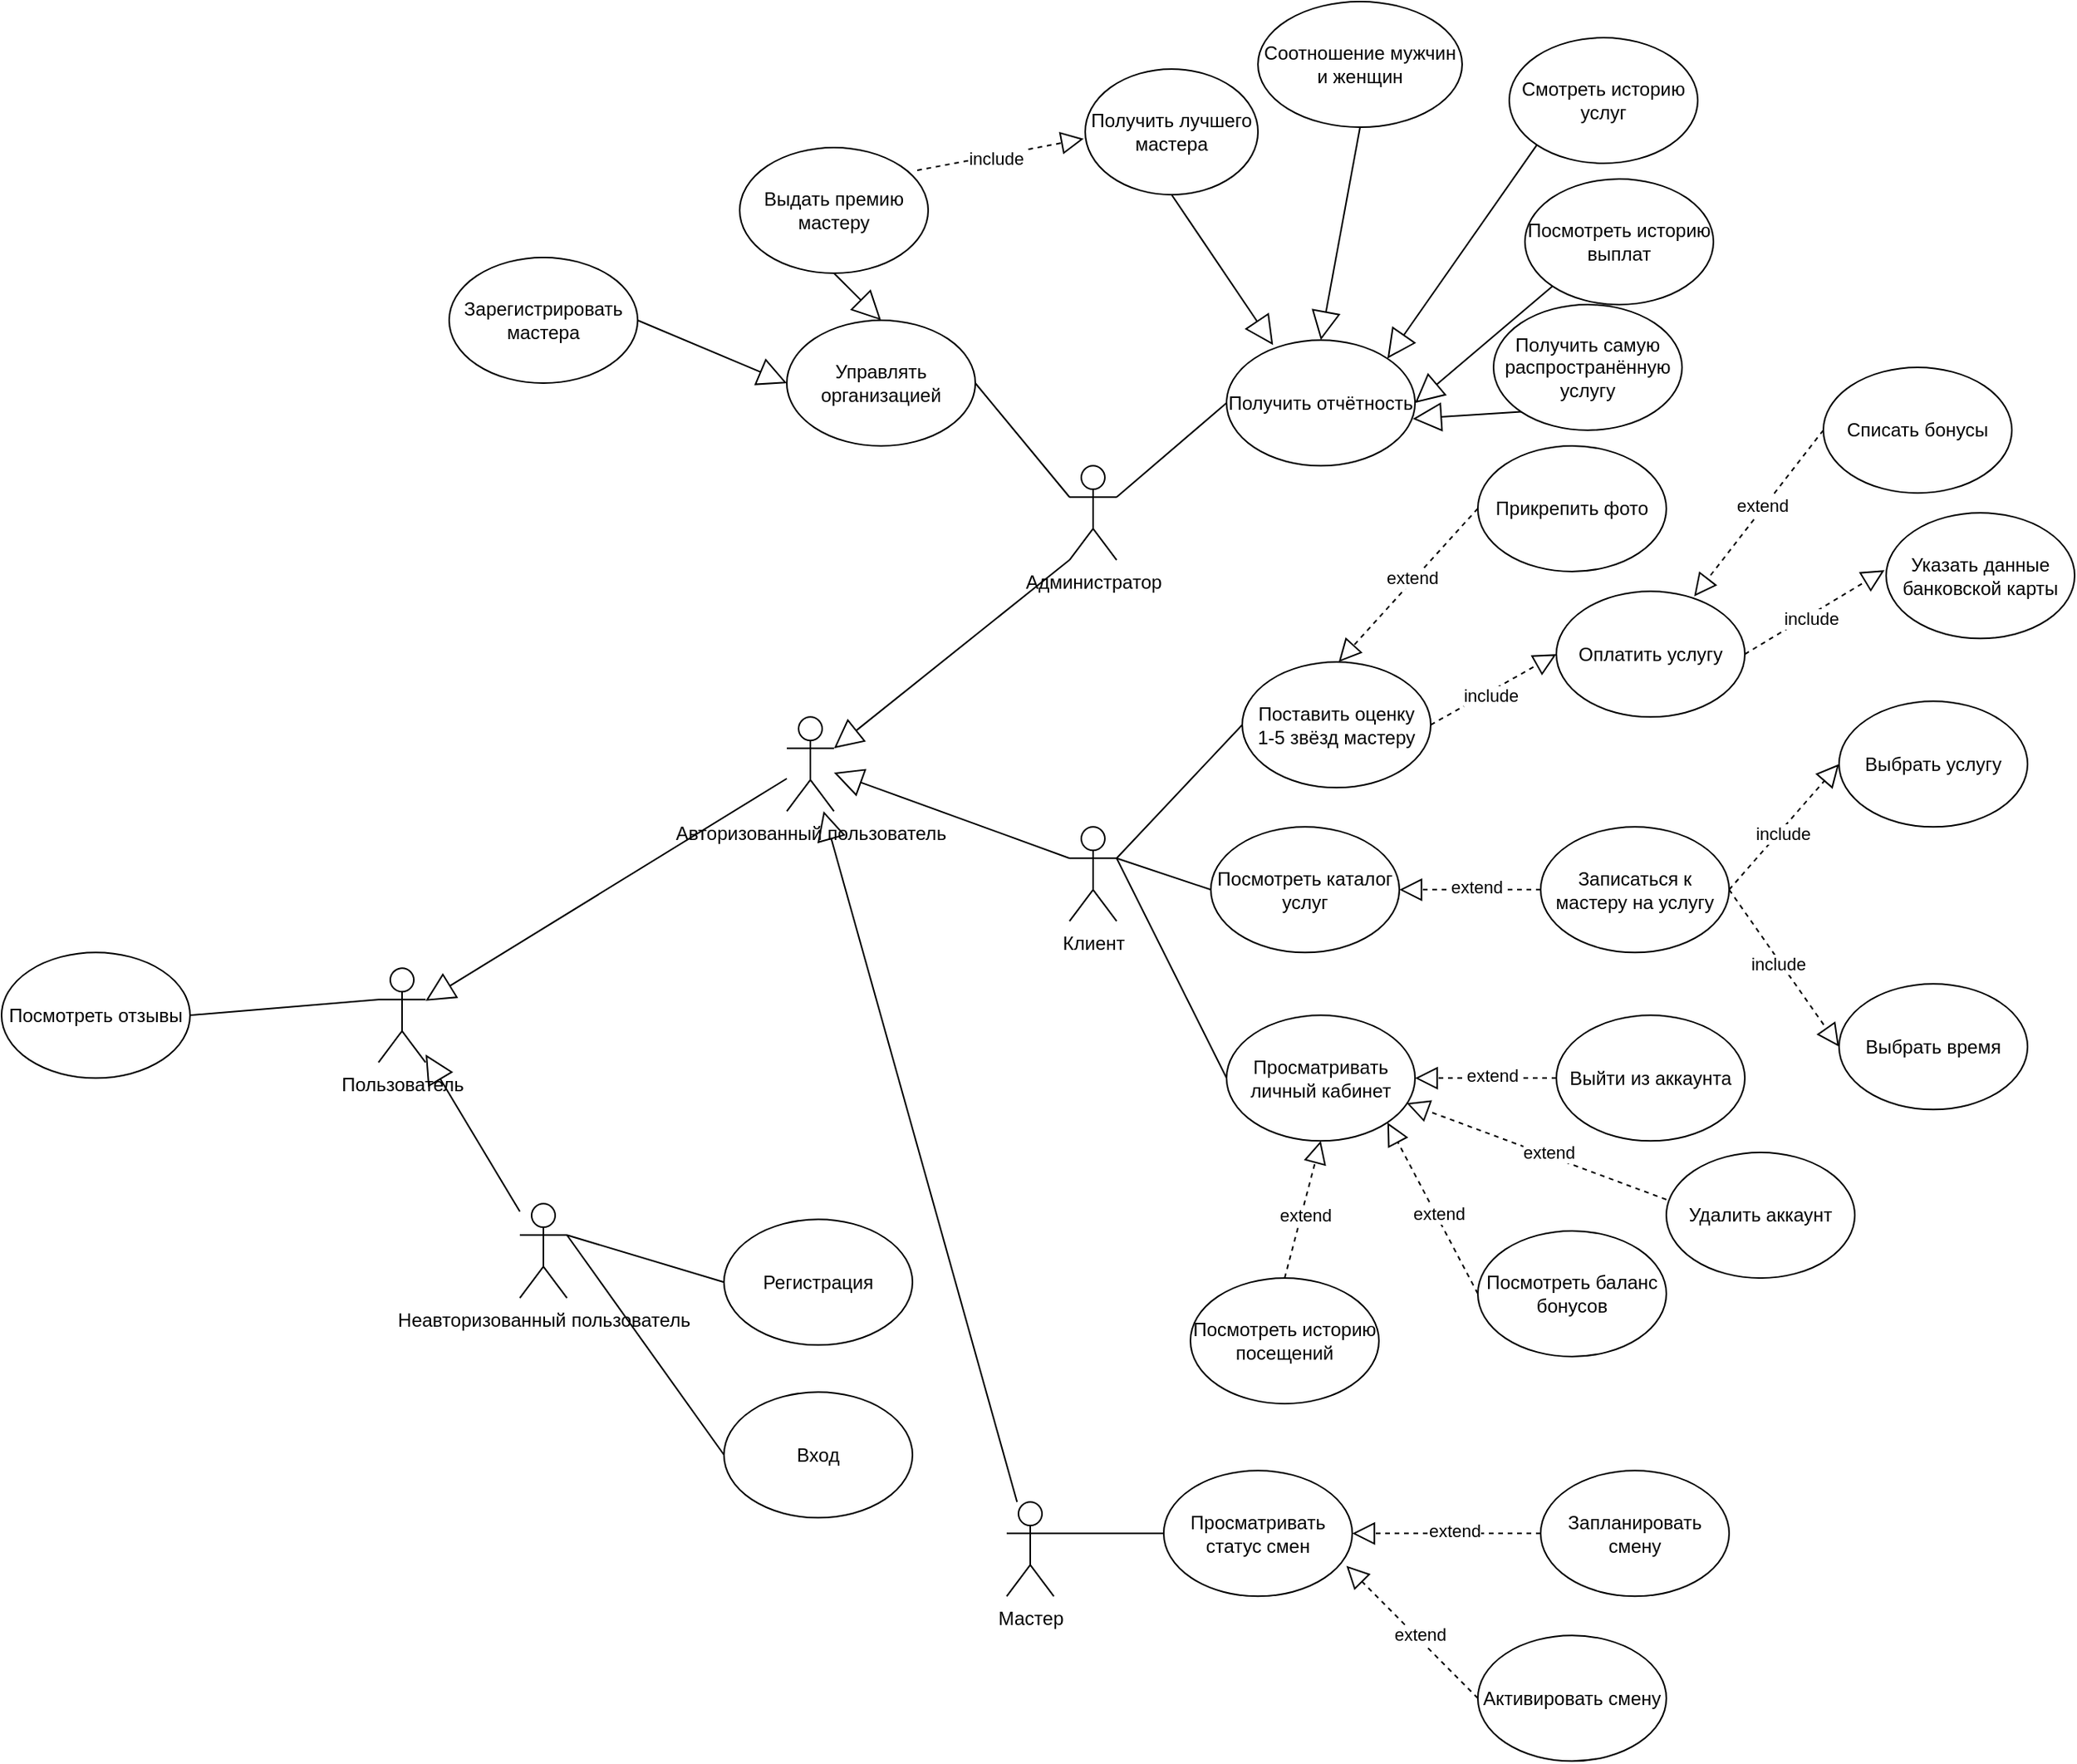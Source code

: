 <mxfile version="23.1.2" type="device">
  <diagram name="Страница — 1" id="D-FxZyVeJGkOwdfpk2Z6">
    <mxGraphModel dx="1415" dy="631" grid="1" gridSize="10" guides="1" tooltips="1" connect="1" arrows="1" fold="1" page="1" pageScale="1" pageWidth="1654" pageHeight="2336" math="0" shadow="0">
      <root>
        <mxCell id="0" />
        <mxCell id="1" parent="0" />
        <mxCell id="R916w9tJBKQPmw4_iePh-1" value="Неавторизованный пользователь&lt;br&gt;" style="shape=umlActor;verticalLabelPosition=bottom;verticalAlign=top;html=1;outlineConnect=0;" vertex="1" parent="1">
          <mxGeometry x="430" y="852.64" width="30" height="60" as="geometry" />
        </mxCell>
        <mxCell id="R916w9tJBKQPmw4_iePh-7" value="Регистрация" style="ellipse;whiteSpace=wrap;html=1;" vertex="1" parent="1">
          <mxGeometry x="560" y="862.64" width="120" height="80" as="geometry" />
        </mxCell>
        <mxCell id="R916w9tJBKQPmw4_iePh-12" value="" style="endArrow=none;html=1;rounded=0;entryX=0;entryY=0.5;entryDx=0;entryDy=0;" edge="1" parent="1" target="R916w9tJBKQPmw4_iePh-7">
          <mxGeometry width="50" height="50" relative="1" as="geometry">
            <mxPoint x="460" y="872.64" as="sourcePoint" />
            <mxPoint x="640" y="862.64" as="targetPoint" />
          </mxGeometry>
        </mxCell>
        <mxCell id="R916w9tJBKQPmw4_iePh-14" value="Вход" style="ellipse;whiteSpace=wrap;html=1;" vertex="1" parent="1">
          <mxGeometry x="560" y="972.64" width="120" height="80" as="geometry" />
        </mxCell>
        <mxCell id="R916w9tJBKQPmw4_iePh-15" value="" style="endArrow=none;html=1;rounded=0;entryX=0;entryY=0.5;entryDx=0;entryDy=0;exitX=1;exitY=0.333;exitDx=0;exitDy=0;exitPerimeter=0;" edge="1" parent="1" source="R916w9tJBKQPmw4_iePh-1" target="R916w9tJBKQPmw4_iePh-14">
          <mxGeometry width="50" height="50" relative="1" as="geometry">
            <mxPoint x="590" y="912.64" as="sourcePoint" />
            <mxPoint x="640" y="862.64" as="targetPoint" />
          </mxGeometry>
        </mxCell>
        <mxCell id="R916w9tJBKQPmw4_iePh-16" value="Авторизованный пользователь" style="shape=umlActor;verticalLabelPosition=bottom;verticalAlign=top;html=1;outlineConnect=0;" vertex="1" parent="1">
          <mxGeometry x="600" y="542.64" width="30" height="60" as="geometry" />
        </mxCell>
        <mxCell id="R916w9tJBKQPmw4_iePh-17" value="Пользователь" style="shape=umlActor;verticalLabelPosition=bottom;verticalAlign=top;html=1;outlineConnect=0;" vertex="1" parent="1">
          <mxGeometry x="340" y="702.64" width="30" height="60" as="geometry" />
        </mxCell>
        <mxCell id="R916w9tJBKQPmw4_iePh-20" value="" style="endArrow=block;endSize=16;endFill=0;html=1;rounded=0;" edge="1" parent="1" source="R916w9tJBKQPmw4_iePh-16" target="R916w9tJBKQPmw4_iePh-17">
          <mxGeometry width="160" relative="1" as="geometry">
            <mxPoint x="410" y="722.64" as="sourcePoint" />
            <mxPoint x="540" y="512.64" as="targetPoint" />
          </mxGeometry>
        </mxCell>
        <mxCell id="R916w9tJBKQPmw4_iePh-21" value="" style="endArrow=block;endSize=16;endFill=0;html=1;rounded=0;" edge="1" parent="1" source="R916w9tJBKQPmw4_iePh-1" target="R916w9tJBKQPmw4_iePh-17">
          <mxGeometry width="160" relative="1" as="geometry">
            <mxPoint x="400" y="692.64" as="sourcePoint" />
            <mxPoint x="320" y="662.64" as="targetPoint" />
          </mxGeometry>
        </mxCell>
        <mxCell id="R916w9tJBKQPmw4_iePh-22" value="Мастер" style="shape=umlActor;verticalLabelPosition=bottom;verticalAlign=top;html=1;outlineConnect=0;" vertex="1" parent="1">
          <mxGeometry x="740" y="1042.64" width="30" height="60" as="geometry" />
        </mxCell>
        <mxCell id="R916w9tJBKQPmw4_iePh-23" value="Клиент" style="shape=umlActor;verticalLabelPosition=bottom;verticalAlign=top;html=1;outlineConnect=0;" vertex="1" parent="1">
          <mxGeometry x="780" y="612.64" width="30" height="60" as="geometry" />
        </mxCell>
        <mxCell id="R916w9tJBKQPmw4_iePh-24" value="Администратор" style="shape=umlActor;verticalLabelPosition=bottom;verticalAlign=top;html=1;outlineConnect=0;" vertex="1" parent="1">
          <mxGeometry x="780" y="382.64" width="30" height="60" as="geometry" />
        </mxCell>
        <mxCell id="R916w9tJBKQPmw4_iePh-27" value="" style="endArrow=block;endSize=16;endFill=0;html=1;rounded=0;entryX=1;entryY=0.333;entryDx=0;entryDy=0;entryPerimeter=0;exitX=0;exitY=1;exitDx=0;exitDy=0;exitPerimeter=0;" edge="1" parent="1" source="R916w9tJBKQPmw4_iePh-24" target="R916w9tJBKQPmw4_iePh-16">
          <mxGeometry width="160" relative="1" as="geometry">
            <mxPoint x="630" y="600.64" as="sourcePoint" />
            <mxPoint x="380" y="734.64" as="targetPoint" />
          </mxGeometry>
        </mxCell>
        <mxCell id="R916w9tJBKQPmw4_iePh-28" value="" style="endArrow=block;endSize=16;endFill=0;html=1;rounded=0;exitX=0;exitY=0.333;exitDx=0;exitDy=0;exitPerimeter=0;" edge="1" parent="1" source="R916w9tJBKQPmw4_iePh-23" target="R916w9tJBKQPmw4_iePh-16">
          <mxGeometry width="160" relative="1" as="geometry">
            <mxPoint x="800" y="496.64" as="sourcePoint" />
            <mxPoint x="660" y="582.64" as="targetPoint" />
          </mxGeometry>
        </mxCell>
        <mxCell id="R916w9tJBKQPmw4_iePh-30" value="" style="endArrow=block;endSize=16;endFill=0;html=1;rounded=0;" edge="1" parent="1" source="R916w9tJBKQPmw4_iePh-22" target="R916w9tJBKQPmw4_iePh-16">
          <mxGeometry width="160" relative="1" as="geometry">
            <mxPoint x="800" y="587.64" as="sourcePoint" />
            <mxPoint x="640" y="582.64" as="targetPoint" />
          </mxGeometry>
        </mxCell>
        <mxCell id="R916w9tJBKQPmw4_iePh-31" value="Посмотреть каталог услуг" style="ellipse;whiteSpace=wrap;html=1;" vertex="1" parent="1">
          <mxGeometry x="870" y="612.64" width="120" height="80" as="geometry" />
        </mxCell>
        <mxCell id="R916w9tJBKQPmw4_iePh-32" value="" style="endArrow=none;html=1;rounded=0;exitX=1;exitY=0.333;exitDx=0;exitDy=0;exitPerimeter=0;entryX=0;entryY=0.5;entryDx=0;entryDy=0;" edge="1" parent="1" source="R916w9tJBKQPmw4_iePh-23" target="R916w9tJBKQPmw4_iePh-31">
          <mxGeometry width="50" height="50" relative="1" as="geometry">
            <mxPoint x="850" y="702.64" as="sourcePoint" />
            <mxPoint x="900" y="652.64" as="targetPoint" />
          </mxGeometry>
        </mxCell>
        <mxCell id="R916w9tJBKQPmw4_iePh-39" value="" style="endArrow=block;dashed=1;endFill=0;endSize=12;html=1;rounded=0;entryX=1;entryY=0.5;entryDx=0;entryDy=0;exitX=0;exitY=0.5;exitDx=0;exitDy=0;" edge="1" parent="1" source="R916w9tJBKQPmw4_iePh-40" target="R916w9tJBKQPmw4_iePh-31">
          <mxGeometry width="160" relative="1" as="geometry">
            <mxPoint x="1040" y="542.64" as="sourcePoint" />
            <mxPoint x="1140" y="582.64" as="targetPoint" />
          </mxGeometry>
        </mxCell>
        <mxCell id="R916w9tJBKQPmw4_iePh-44" value="extend" style="edgeLabel;html=1;align=center;verticalAlign=middle;resizable=0;points=[];" vertex="1" connectable="0" parent="R916w9tJBKQPmw4_iePh-39">
          <mxGeometry x="-0.075" y="-2" relative="1" as="geometry">
            <mxPoint as="offset" />
          </mxGeometry>
        </mxCell>
        <mxCell id="R916w9tJBKQPmw4_iePh-40" value="Записаться к мастеру на услугу" style="ellipse;whiteSpace=wrap;html=1;" vertex="1" parent="1">
          <mxGeometry x="1080" y="612.64" width="120" height="80" as="geometry" />
        </mxCell>
        <mxCell id="R916w9tJBKQPmw4_iePh-46" value="" style="endArrow=block;dashed=1;endFill=0;endSize=12;html=1;rounded=0;exitX=1;exitY=0.5;exitDx=0;exitDy=0;entryX=0;entryY=0.5;entryDx=0;entryDy=0;" edge="1" parent="1" source="R916w9tJBKQPmw4_iePh-40" target="R916w9tJBKQPmw4_iePh-50">
          <mxGeometry width="160" relative="1" as="geometry">
            <mxPoint x="1330" y="592.64" as="sourcePoint" />
            <mxPoint x="1330" y="562.64" as="targetPoint" />
          </mxGeometry>
        </mxCell>
        <mxCell id="R916w9tJBKQPmw4_iePh-47" value="include" style="edgeLabel;html=1;align=center;verticalAlign=middle;resizable=0;points=[];" vertex="1" connectable="0" parent="R916w9tJBKQPmw4_iePh-46">
          <mxGeometry x="-0.075" y="-2" relative="1" as="geometry">
            <mxPoint as="offset" />
          </mxGeometry>
        </mxCell>
        <mxCell id="R916w9tJBKQPmw4_iePh-48" value="" style="endArrow=block;dashed=1;endFill=0;endSize=12;html=1;rounded=0;entryX=0;entryY=0.5;entryDx=0;entryDy=0;" edge="1" parent="1" target="R916w9tJBKQPmw4_iePh-51">
          <mxGeometry width="160" relative="1" as="geometry">
            <mxPoint x="1200" y="652.64" as="sourcePoint" />
            <mxPoint x="1330" y="652.64" as="targetPoint" />
            <Array as="points" />
          </mxGeometry>
        </mxCell>
        <mxCell id="R916w9tJBKQPmw4_iePh-49" value="include" style="edgeLabel;html=1;align=center;verticalAlign=middle;resizable=0;points=[];" vertex="1" connectable="0" parent="R916w9tJBKQPmw4_iePh-48">
          <mxGeometry x="-0.075" y="-2" relative="1" as="geometry">
            <mxPoint as="offset" />
          </mxGeometry>
        </mxCell>
        <mxCell id="R916w9tJBKQPmw4_iePh-50" value="Выбрать услугу" style="ellipse;whiteSpace=wrap;html=1;" vertex="1" parent="1">
          <mxGeometry x="1270" y="532.64" width="120" height="80" as="geometry" />
        </mxCell>
        <mxCell id="R916w9tJBKQPmw4_iePh-51" value="Выбрать время" style="ellipse;whiteSpace=wrap;html=1;" vertex="1" parent="1">
          <mxGeometry x="1270" y="712.64" width="120" height="80" as="geometry" />
        </mxCell>
        <mxCell id="R916w9tJBKQPmw4_iePh-52" value="" style="endArrow=none;html=1;rounded=0;exitX=1;exitY=0.333;exitDx=0;exitDy=0;exitPerimeter=0;entryX=0;entryY=0.5;entryDx=0;entryDy=0;" edge="1" parent="1" source="R916w9tJBKQPmw4_iePh-23" target="R916w9tJBKQPmw4_iePh-53">
          <mxGeometry width="50" height="50" relative="1" as="geometry">
            <mxPoint x="820" y="642.64" as="sourcePoint" />
            <mxPoint x="890" y="572.64" as="targetPoint" />
          </mxGeometry>
        </mxCell>
        <mxCell id="R916w9tJBKQPmw4_iePh-53" value="Поставить оценку &lt;br&gt;1-5 звёзд мастеру" style="ellipse;whiteSpace=wrap;html=1;" vertex="1" parent="1">
          <mxGeometry x="890" y="507.64" width="120" height="80" as="geometry" />
        </mxCell>
        <mxCell id="R916w9tJBKQPmw4_iePh-56" value="" style="endArrow=block;dashed=1;endFill=0;endSize=12;html=1;rounded=0;exitX=1;exitY=0.5;exitDx=0;exitDy=0;entryX=0;entryY=0.5;entryDx=0;entryDy=0;" edge="1" parent="1" source="R916w9tJBKQPmw4_iePh-53" target="R916w9tJBKQPmw4_iePh-58">
          <mxGeometry width="160" relative="1" as="geometry">
            <mxPoint x="1010.0" y="545.14" as="sourcePoint" />
            <mxPoint x="1120" y="550.64" as="targetPoint" />
          </mxGeometry>
        </mxCell>
        <mxCell id="R916w9tJBKQPmw4_iePh-57" value="include" style="edgeLabel;html=1;align=center;verticalAlign=middle;resizable=0;points=[];" vertex="1" connectable="0" parent="R916w9tJBKQPmw4_iePh-56">
          <mxGeometry x="-0.075" y="-2" relative="1" as="geometry">
            <mxPoint as="offset" />
          </mxGeometry>
        </mxCell>
        <mxCell id="R916w9tJBKQPmw4_iePh-58" value="Оплатить услугу" style="ellipse;whiteSpace=wrap;html=1;" vertex="1" parent="1">
          <mxGeometry x="1090" y="462.64" width="120" height="80" as="geometry" />
        </mxCell>
        <mxCell id="R916w9tJBKQPmw4_iePh-60" value="" style="endArrow=block;dashed=1;endFill=0;endSize=12;html=1;rounded=0;exitX=1;exitY=0.5;exitDx=0;exitDy=0;entryX=-0.009;entryY=0.456;entryDx=0;entryDy=0;entryPerimeter=0;" edge="1" parent="1" source="R916w9tJBKQPmw4_iePh-58" target="R916w9tJBKQPmw4_iePh-62">
          <mxGeometry width="160" relative="1" as="geometry">
            <mxPoint x="1270" y="497.64" as="sourcePoint" />
            <mxPoint x="1300" y="462.64" as="targetPoint" />
          </mxGeometry>
        </mxCell>
        <mxCell id="R916w9tJBKQPmw4_iePh-61" value="include" style="edgeLabel;html=1;align=center;verticalAlign=middle;resizable=0;points=[];" vertex="1" connectable="0" parent="R916w9tJBKQPmw4_iePh-60">
          <mxGeometry x="-0.075" y="-2" relative="1" as="geometry">
            <mxPoint as="offset" />
          </mxGeometry>
        </mxCell>
        <mxCell id="R916w9tJBKQPmw4_iePh-62" value="Указать данные банковской карты" style="ellipse;whiteSpace=wrap;html=1;" vertex="1" parent="1">
          <mxGeometry x="1300" y="412.64" width="120" height="80" as="geometry" />
        </mxCell>
        <mxCell id="R916w9tJBKQPmw4_iePh-63" value="Просматривать статус смен" style="ellipse;whiteSpace=wrap;html=1;" vertex="1" parent="1">
          <mxGeometry x="840" y="1022.64" width="120" height="80" as="geometry" />
        </mxCell>
        <mxCell id="R916w9tJBKQPmw4_iePh-64" value="" style="endArrow=none;html=1;rounded=0;entryX=1;entryY=0.333;entryDx=0;entryDy=0;entryPerimeter=0;exitX=0;exitY=0.5;exitDx=0;exitDy=0;" edge="1" parent="1" source="R916w9tJBKQPmw4_iePh-63" target="R916w9tJBKQPmw4_iePh-22">
          <mxGeometry width="50" height="50" relative="1" as="geometry">
            <mxPoint x="900" y="847.64" as="sourcePoint" />
            <mxPoint x="950" y="797.64" as="targetPoint" />
          </mxGeometry>
        </mxCell>
        <mxCell id="R916w9tJBKQPmw4_iePh-65" value="Активировать смену" style="ellipse;whiteSpace=wrap;html=1;" vertex="1" parent="1">
          <mxGeometry x="1040" y="1127.64" width="120" height="80" as="geometry" />
        </mxCell>
        <mxCell id="R916w9tJBKQPmw4_iePh-68" value="Запланировать смену" style="ellipse;whiteSpace=wrap;html=1;" vertex="1" parent="1">
          <mxGeometry x="1080" y="1022.64" width="120" height="80" as="geometry" />
        </mxCell>
        <mxCell id="R916w9tJBKQPmw4_iePh-70" value="" style="endArrow=block;dashed=1;endFill=0;endSize=12;html=1;rounded=0;entryX=1;entryY=0.5;entryDx=0;entryDy=0;exitX=0;exitY=0.5;exitDx=0;exitDy=0;" edge="1" parent="1" source="R916w9tJBKQPmw4_iePh-68" target="R916w9tJBKQPmw4_iePh-63">
          <mxGeometry width="160" relative="1" as="geometry">
            <mxPoint x="1067" y="1062.32" as="sourcePoint" />
            <mxPoint x="977" y="1062.32" as="targetPoint" />
          </mxGeometry>
        </mxCell>
        <mxCell id="R916w9tJBKQPmw4_iePh-71" value="extend" style="edgeLabel;html=1;align=center;verticalAlign=middle;resizable=0;points=[];" vertex="1" connectable="0" parent="R916w9tJBKQPmw4_iePh-70">
          <mxGeometry x="-0.075" y="-2" relative="1" as="geometry">
            <mxPoint as="offset" />
          </mxGeometry>
        </mxCell>
        <mxCell id="R916w9tJBKQPmw4_iePh-74" value="" style="endArrow=block;dashed=1;endFill=0;endSize=12;html=1;rounded=0;exitX=0;exitY=0.5;exitDx=0;exitDy=0;entryX=0.969;entryY=0.758;entryDx=0;entryDy=0;entryPerimeter=0;" edge="1" parent="1" source="R916w9tJBKQPmw4_iePh-65" target="R916w9tJBKQPmw4_iePh-63">
          <mxGeometry width="160" relative="1" as="geometry">
            <mxPoint x="1090" y="1072.64" as="sourcePoint" />
            <mxPoint x="980" y="1057.64" as="targetPoint" />
          </mxGeometry>
        </mxCell>
        <mxCell id="R916w9tJBKQPmw4_iePh-75" value="extend" style="edgeLabel;html=1;align=center;verticalAlign=middle;resizable=0;points=[];" vertex="1" connectable="0" parent="R916w9tJBKQPmw4_iePh-74">
          <mxGeometry x="-0.075" y="-2" relative="1" as="geometry">
            <mxPoint as="offset" />
          </mxGeometry>
        </mxCell>
        <mxCell id="R916w9tJBKQPmw4_iePh-76" value="Просматривать личный кабинет" style="ellipse;whiteSpace=wrap;html=1;" vertex="1" parent="1">
          <mxGeometry x="880" y="732.64" width="120" height="80" as="geometry" />
        </mxCell>
        <mxCell id="R916w9tJBKQPmw4_iePh-77" value="" style="endArrow=none;html=1;rounded=0;entryX=0;entryY=0.5;entryDx=0;entryDy=0;" edge="1" parent="1" target="R916w9tJBKQPmw4_iePh-76">
          <mxGeometry width="50" height="50" relative="1" as="geometry">
            <mxPoint x="810" y="632.64" as="sourcePoint" />
            <mxPoint x="870" y="692.64" as="targetPoint" />
          </mxGeometry>
        </mxCell>
        <mxCell id="R916w9tJBKQPmw4_iePh-78" value="Выйти из аккаунта" style="ellipse;whiteSpace=wrap;html=1;" vertex="1" parent="1">
          <mxGeometry x="1090" y="732.64" width="120" height="80" as="geometry" />
        </mxCell>
        <mxCell id="R916w9tJBKQPmw4_iePh-79" value="" style="endArrow=block;dashed=1;endFill=0;endSize=12;html=1;rounded=0;entryX=1;entryY=0.5;entryDx=0;entryDy=0;exitX=0;exitY=0.5;exitDx=0;exitDy=0;" edge="1" parent="1">
          <mxGeometry width="160" relative="1" as="geometry">
            <mxPoint x="1090" y="772.64" as="sourcePoint" />
            <mxPoint x="1000" y="772.64" as="targetPoint" />
          </mxGeometry>
        </mxCell>
        <mxCell id="R916w9tJBKQPmw4_iePh-80" value="extend" style="edgeLabel;html=1;align=center;verticalAlign=middle;resizable=0;points=[];" vertex="1" connectable="0" parent="R916w9tJBKQPmw4_iePh-79">
          <mxGeometry x="-0.075" y="-2" relative="1" as="geometry">
            <mxPoint as="offset" />
          </mxGeometry>
        </mxCell>
        <mxCell id="R916w9tJBKQPmw4_iePh-82" value="Посмотреть баланс бонусов" style="ellipse;whiteSpace=wrap;html=1;" vertex="1" parent="1">
          <mxGeometry x="1040" y="870" width="120" height="80" as="geometry" />
        </mxCell>
        <mxCell id="R916w9tJBKQPmw4_iePh-83" value="" style="endArrow=block;dashed=1;endFill=0;endSize=12;html=1;rounded=0;exitX=0;exitY=0.5;exitDx=0;exitDy=0;entryX=1;entryY=1;entryDx=0;entryDy=0;" edge="1" parent="1" source="R916w9tJBKQPmw4_iePh-82" target="R916w9tJBKQPmw4_iePh-76">
          <mxGeometry width="160" relative="1" as="geometry">
            <mxPoint x="1080" y="905.19" as="sourcePoint" />
            <mxPoint x="977.4" y="819.91" as="targetPoint" />
          </mxGeometry>
        </mxCell>
        <mxCell id="R916w9tJBKQPmw4_iePh-84" value="extend" style="edgeLabel;html=1;align=center;verticalAlign=middle;resizable=0;points=[];" vertex="1" connectable="0" parent="R916w9tJBKQPmw4_iePh-83">
          <mxGeometry x="-0.075" y="-2" relative="1" as="geometry">
            <mxPoint as="offset" />
          </mxGeometry>
        </mxCell>
        <mxCell id="R916w9tJBKQPmw4_iePh-85" value="Посмотреть историю посещений" style="ellipse;whiteSpace=wrap;html=1;" vertex="1" parent="1">
          <mxGeometry x="857" y="900" width="120" height="80" as="geometry" />
        </mxCell>
        <mxCell id="R916w9tJBKQPmw4_iePh-86" value="" style="endArrow=block;dashed=1;endFill=0;endSize=12;html=1;rounded=0;exitX=0.5;exitY=0;exitDx=0;exitDy=0;entryX=0.5;entryY=1;entryDx=0;entryDy=0;" edge="1" parent="1" source="R916w9tJBKQPmw4_iePh-85" target="R916w9tJBKQPmw4_iePh-76">
          <mxGeometry width="160" relative="1" as="geometry">
            <mxPoint x="860" y="961.19" as="sourcePoint" />
            <mxPoint x="876.0" y="796.64" as="targetPoint" />
          </mxGeometry>
        </mxCell>
        <mxCell id="R916w9tJBKQPmw4_iePh-87" value="extend" style="edgeLabel;html=1;align=center;verticalAlign=middle;resizable=0;points=[];" vertex="1" connectable="0" parent="R916w9tJBKQPmw4_iePh-86">
          <mxGeometry x="-0.075" y="-2" relative="1" as="geometry">
            <mxPoint as="offset" />
          </mxGeometry>
        </mxCell>
        <mxCell id="R916w9tJBKQPmw4_iePh-88" value="Прикрепить фото" style="ellipse;whiteSpace=wrap;html=1;" vertex="1" parent="1">
          <mxGeometry x="1040" y="370" width="120" height="80" as="geometry" />
        </mxCell>
        <mxCell id="R916w9tJBKQPmw4_iePh-89" value="" style="endArrow=block;dashed=1;endFill=0;endSize=12;html=1;rounded=0;entryX=0.595;entryY=0.033;entryDx=0;entryDy=0;exitX=0;exitY=0.5;exitDx=0;exitDy=0;entryPerimeter=0;" edge="1" parent="1">
          <mxGeometry width="160" relative="1" as="geometry">
            <mxPoint x="1040" y="409.83" as="sourcePoint" />
            <mxPoint x="951.4" y="507.64" as="targetPoint" />
          </mxGeometry>
        </mxCell>
        <mxCell id="R916w9tJBKQPmw4_iePh-90" value="extend" style="edgeLabel;html=1;align=center;verticalAlign=middle;resizable=0;points=[];" vertex="1" connectable="0" parent="R916w9tJBKQPmw4_iePh-89">
          <mxGeometry x="-0.075" y="-2" relative="1" as="geometry">
            <mxPoint as="offset" />
          </mxGeometry>
        </mxCell>
        <mxCell id="R916w9tJBKQPmw4_iePh-91" value="Посмотреть отзывы" style="ellipse;whiteSpace=wrap;html=1;" vertex="1" parent="1">
          <mxGeometry x="100" y="692.64" width="120" height="80" as="geometry" />
        </mxCell>
        <mxCell id="R916w9tJBKQPmw4_iePh-92" value="" style="endArrow=none;html=1;rounded=0;exitX=1;exitY=0.5;exitDx=0;exitDy=0;entryX=0;entryY=0.333;entryDx=0;entryDy=0;entryPerimeter=0;" edge="1" parent="1" source="R916w9tJBKQPmw4_iePh-91" target="R916w9tJBKQPmw4_iePh-17">
          <mxGeometry width="50" height="50" relative="1" as="geometry">
            <mxPoint x="320" y="722.64" as="sourcePoint" />
            <mxPoint x="370" y="672.64" as="targetPoint" />
          </mxGeometry>
        </mxCell>
        <mxCell id="R916w9tJBKQPmw4_iePh-96" value="Списать бонусы" style="ellipse;whiteSpace=wrap;html=1;" vertex="1" parent="1">
          <mxGeometry x="1260" y="320" width="120" height="80" as="geometry" />
        </mxCell>
        <mxCell id="R916w9tJBKQPmw4_iePh-97" value="" style="endArrow=block;dashed=1;endFill=0;endSize=12;html=1;rounded=0;entryX=0.731;entryY=0.04;entryDx=0;entryDy=0;exitX=0;exitY=0.5;exitDx=0;exitDy=0;entryPerimeter=0;" edge="1" parent="1" source="R916w9tJBKQPmw4_iePh-96" target="R916w9tJBKQPmw4_iePh-58">
          <mxGeometry width="160" relative="1" as="geometry">
            <mxPoint x="1270" y="364.83" as="sourcePoint" />
            <mxPoint x="1181.4" y="462.64" as="targetPoint" />
          </mxGeometry>
        </mxCell>
        <mxCell id="R916w9tJBKQPmw4_iePh-98" value="extend" style="edgeLabel;html=1;align=center;verticalAlign=middle;resizable=0;points=[];" vertex="1" connectable="0" parent="R916w9tJBKQPmw4_iePh-97">
          <mxGeometry x="-0.075" y="-2" relative="1" as="geometry">
            <mxPoint as="offset" />
          </mxGeometry>
        </mxCell>
        <mxCell id="R916w9tJBKQPmw4_iePh-99" value="Получить отчётность" style="ellipse;whiteSpace=wrap;html=1;" vertex="1" parent="1">
          <mxGeometry x="880" y="302.64" width="120" height="80" as="geometry" />
        </mxCell>
        <mxCell id="R916w9tJBKQPmw4_iePh-100" value="" style="endArrow=none;html=1;rounded=0;exitX=1;exitY=0.333;exitDx=0;exitDy=0;exitPerimeter=0;entryX=0;entryY=0.5;entryDx=0;entryDy=0;" edge="1" target="R916w9tJBKQPmw4_iePh-99" parent="1" source="R916w9tJBKQPmw4_iePh-24">
          <mxGeometry width="50" height="50" relative="1" as="geometry">
            <mxPoint x="790" y="432.64" as="sourcePoint" />
            <mxPoint x="900" y="345" as="targetPoint" />
          </mxGeometry>
        </mxCell>
        <mxCell id="R916w9tJBKQPmw4_iePh-101" value="Управлять организацией" style="ellipse;whiteSpace=wrap;html=1;" vertex="1" parent="1">
          <mxGeometry x="600" y="290" width="120" height="80" as="geometry" />
        </mxCell>
        <mxCell id="R916w9tJBKQPmw4_iePh-102" value="" style="endArrow=none;html=1;rounded=0;exitX=0;exitY=0.333;exitDx=0;exitDy=0;exitPerimeter=0;entryX=1;entryY=0.5;entryDx=0;entryDy=0;" edge="1" target="R916w9tJBKQPmw4_iePh-101" parent="1" source="R916w9tJBKQPmw4_iePh-24">
          <mxGeometry width="50" height="50" relative="1" as="geometry">
            <mxPoint x="770" y="402.64" as="sourcePoint" />
            <mxPoint x="903" y="475" as="targetPoint" />
          </mxGeometry>
        </mxCell>
        <mxCell id="R916w9tJBKQPmw4_iePh-104" value="Смотреть историю услуг" style="ellipse;whiteSpace=wrap;html=1;" vertex="1" parent="1">
          <mxGeometry x="1060" y="110" width="120" height="80" as="geometry" />
        </mxCell>
        <mxCell id="R916w9tJBKQPmw4_iePh-108" value="Посмотреть историю выплат" style="ellipse;whiteSpace=wrap;html=1;" vertex="1" parent="1">
          <mxGeometry x="1070" y="200" width="120" height="80" as="geometry" />
        </mxCell>
        <mxCell id="R916w9tJBKQPmw4_iePh-111" value="Получить самую распространённую услугу" style="ellipse;whiteSpace=wrap;html=1;" vertex="1" parent="1">
          <mxGeometry x="1050" y="280" width="120" height="80" as="geometry" />
        </mxCell>
        <mxCell id="R916w9tJBKQPmw4_iePh-113" value="Соотношение мужчин и женщин" style="ellipse;whiteSpace=wrap;html=1;" vertex="1" parent="1">
          <mxGeometry x="900" y="87" width="130" height="80" as="geometry" />
        </mxCell>
        <mxCell id="R916w9tJBKQPmw4_iePh-115" value="Получить лучшего мастера" style="ellipse;whiteSpace=wrap;html=1;" vertex="1" parent="1">
          <mxGeometry x="790" y="130" width="110" height="80" as="geometry" />
        </mxCell>
        <mxCell id="R916w9tJBKQPmw4_iePh-116" value="Выдать премию мастеру" style="ellipse;whiteSpace=wrap;html=1;" vertex="1" parent="1">
          <mxGeometry x="570" y="180" width="120" height="80" as="geometry" />
        </mxCell>
        <mxCell id="R916w9tJBKQPmw4_iePh-120" value="" style="endArrow=block;dashed=1;endFill=0;endSize=12;html=1;rounded=0;exitX=0.942;exitY=0.181;exitDx=0;exitDy=0;entryX=-0.009;entryY=0.555;entryDx=0;entryDy=0;entryPerimeter=0;exitPerimeter=0;" edge="1" parent="1" source="R916w9tJBKQPmw4_iePh-116" target="R916w9tJBKQPmw4_iePh-115">
          <mxGeometry width="160" relative="1" as="geometry">
            <mxPoint x="730" y="215" as="sourcePoint" />
            <mxPoint x="810" y="170" as="targetPoint" />
          </mxGeometry>
        </mxCell>
        <mxCell id="R916w9tJBKQPmw4_iePh-121" value="include" style="edgeLabel;html=1;align=center;verticalAlign=middle;resizable=0;points=[];" vertex="1" connectable="0" parent="R916w9tJBKQPmw4_iePh-120">
          <mxGeometry x="-0.075" y="-2" relative="1" as="geometry">
            <mxPoint as="offset" />
          </mxGeometry>
        </mxCell>
        <mxCell id="R916w9tJBKQPmw4_iePh-122" value="Зарегистрировать мастера" style="ellipse;whiteSpace=wrap;html=1;" vertex="1" parent="1">
          <mxGeometry x="385" y="250" width="120" height="80" as="geometry" />
        </mxCell>
        <mxCell id="R916w9tJBKQPmw4_iePh-124" value="" style="endArrow=block;dashed=1;endFill=0;endSize=12;html=1;rounded=0;entryX=0.955;entryY=0.699;entryDx=0;entryDy=0;entryPerimeter=0;" edge="1" parent="1" target="R916w9tJBKQPmw4_iePh-76">
          <mxGeometry width="160" relative="1" as="geometry">
            <mxPoint x="1160" y="850" as="sourcePoint" />
            <mxPoint x="1230" y="870" as="targetPoint" />
          </mxGeometry>
        </mxCell>
        <mxCell id="R916w9tJBKQPmw4_iePh-125" value="extend" style="edgeLabel;html=1;align=center;verticalAlign=middle;resizable=0;points=[];" vertex="1" connectable="0" parent="R916w9tJBKQPmw4_iePh-124">
          <mxGeometry x="-0.075" y="-2" relative="1" as="geometry">
            <mxPoint as="offset" />
          </mxGeometry>
        </mxCell>
        <mxCell id="R916w9tJBKQPmw4_iePh-126" value="Удалить аккаунт" style="ellipse;whiteSpace=wrap;html=1;" vertex="1" parent="1">
          <mxGeometry x="1160" y="820" width="120" height="80" as="geometry" />
        </mxCell>
        <mxCell id="R916w9tJBKQPmw4_iePh-128" value="" style="endArrow=block;endSize=16;endFill=0;html=1;rounded=0;entryX=0;entryY=0.5;entryDx=0;entryDy=0;exitX=1;exitY=0.5;exitDx=0;exitDy=0;" edge="1" parent="1" source="R916w9tJBKQPmw4_iePh-122" target="R916w9tJBKQPmw4_iePh-101">
          <mxGeometry width="160" relative="1" as="geometry">
            <mxPoint x="620" y="360" as="sourcePoint" />
            <mxPoint x="470" y="497" as="targetPoint" />
          </mxGeometry>
        </mxCell>
        <mxCell id="R916w9tJBKQPmw4_iePh-129" value="" style="endArrow=block;endSize=16;endFill=0;html=1;rounded=0;entryX=0.5;entryY=0;entryDx=0;entryDy=0;exitX=0.5;exitY=1;exitDx=0;exitDy=0;" edge="1" parent="1" source="R916w9tJBKQPmw4_iePh-116" target="R916w9tJBKQPmw4_iePh-101">
          <mxGeometry width="160" relative="1" as="geometry">
            <mxPoint x="810" y="456" as="sourcePoint" />
            <mxPoint x="660" y="593" as="targetPoint" />
          </mxGeometry>
        </mxCell>
        <mxCell id="R916w9tJBKQPmw4_iePh-131" value="" style="endArrow=block;endSize=16;endFill=0;html=1;rounded=0;entryX=0.5;entryY=0;entryDx=0;entryDy=0;exitX=0.5;exitY=1;exitDx=0;exitDy=0;" edge="1" parent="1" source="R916w9tJBKQPmw4_iePh-113" target="R916w9tJBKQPmw4_iePh-99">
          <mxGeometry width="160" relative="1" as="geometry">
            <mxPoint x="640" y="270" as="sourcePoint" />
            <mxPoint x="670" y="300" as="targetPoint" />
          </mxGeometry>
        </mxCell>
        <mxCell id="R916w9tJBKQPmw4_iePh-132" value="" style="endArrow=block;endSize=16;endFill=0;html=1;rounded=0;entryX=0.247;entryY=0.039;entryDx=0;entryDy=0;exitX=0.5;exitY=1;exitDx=0;exitDy=0;entryPerimeter=0;" edge="1" parent="1" source="R916w9tJBKQPmw4_iePh-115" target="R916w9tJBKQPmw4_iePh-99">
          <mxGeometry width="160" relative="1" as="geometry">
            <mxPoint x="975" y="177" as="sourcePoint" />
            <mxPoint x="950" y="313" as="targetPoint" />
          </mxGeometry>
        </mxCell>
        <mxCell id="R916w9tJBKQPmw4_iePh-133" value="" style="endArrow=block;endSize=16;endFill=0;html=1;rounded=0;entryX=1;entryY=0;entryDx=0;entryDy=0;exitX=0;exitY=1;exitDx=0;exitDy=0;" edge="1" parent="1" source="R916w9tJBKQPmw4_iePh-104" target="R916w9tJBKQPmw4_iePh-99">
          <mxGeometry width="160" relative="1" as="geometry">
            <mxPoint x="985" y="187" as="sourcePoint" />
            <mxPoint x="960" y="323" as="targetPoint" />
          </mxGeometry>
        </mxCell>
        <mxCell id="R916w9tJBKQPmw4_iePh-134" value="" style="endArrow=block;endSize=16;endFill=0;html=1;rounded=0;entryX=1;entryY=0.5;entryDx=0;entryDy=0;exitX=0;exitY=1;exitDx=0;exitDy=0;" edge="1" parent="1" source="R916w9tJBKQPmw4_iePh-108" target="R916w9tJBKQPmw4_iePh-99">
          <mxGeometry width="160" relative="1" as="geometry">
            <mxPoint x="995" y="197" as="sourcePoint" />
            <mxPoint x="970" y="333" as="targetPoint" />
          </mxGeometry>
        </mxCell>
        <mxCell id="R916w9tJBKQPmw4_iePh-135" value="" style="endArrow=block;endSize=16;endFill=0;html=1;rounded=0;exitX=0;exitY=1;exitDx=0;exitDy=0;entryX=0.988;entryY=0.626;entryDx=0;entryDy=0;entryPerimeter=0;" edge="1" parent="1" source="R916w9tJBKQPmw4_iePh-111" target="R916w9tJBKQPmw4_iePh-99">
          <mxGeometry width="160" relative="1" as="geometry">
            <mxPoint x="1005" y="207" as="sourcePoint" />
            <mxPoint x="1000" y="360" as="targetPoint" />
          </mxGeometry>
        </mxCell>
      </root>
    </mxGraphModel>
  </diagram>
</mxfile>
